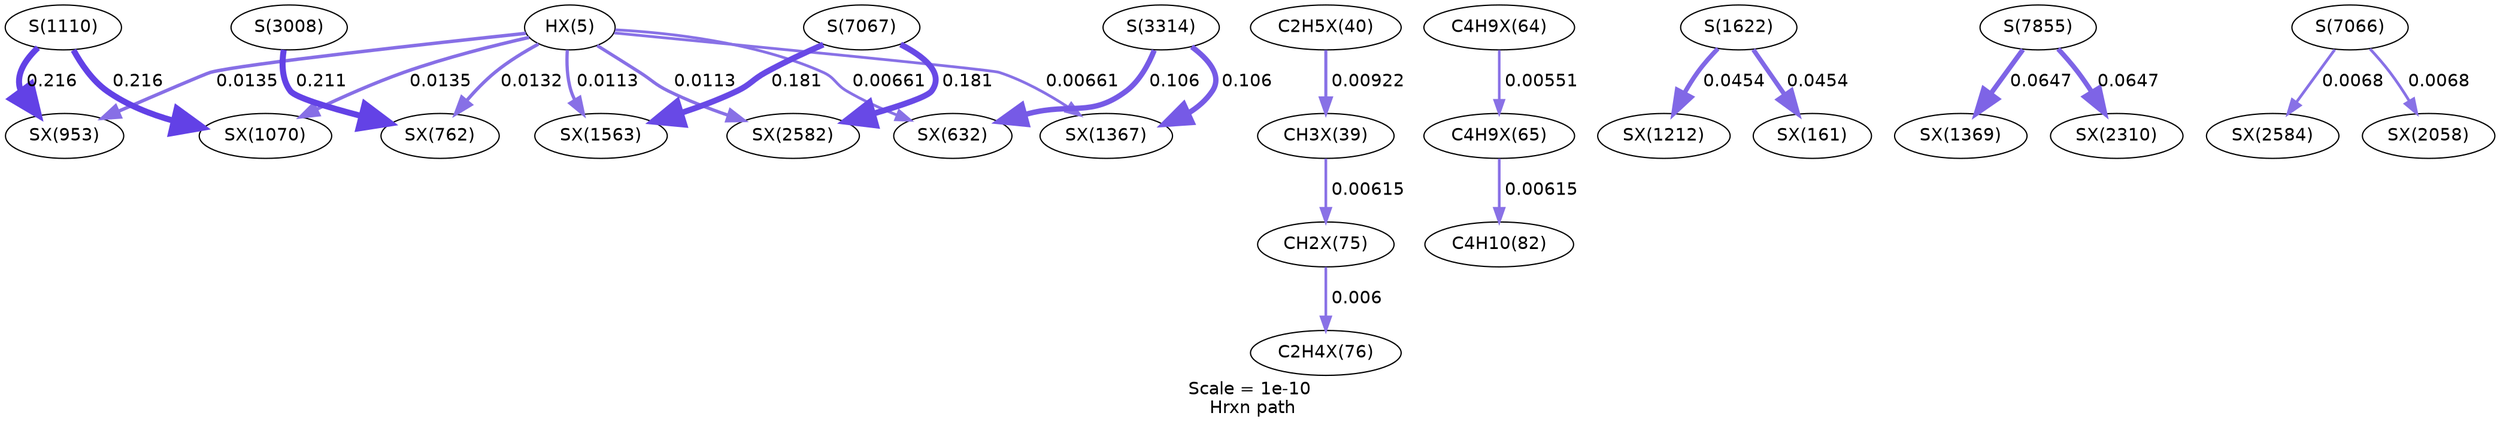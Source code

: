 digraph reaction_paths {
center=1;
s56 -> s144[fontname="Helvetica", style="setlinewidth(2.75)", arrowsize=1.38, color="0.7, 0.514, 0.9"
, label=" 0.0135"];
s56 -> s148[fontname="Helvetica", style="setlinewidth(2.75)", arrowsize=1.38, color="0.7, 0.514, 0.9"
, label=" 0.0135"];
s56 -> s140[fontname="Helvetica", style="setlinewidth(2.73)", arrowsize=1.37, color="0.7, 0.513, 0.9"
, label=" 0.0132"];
s56 -> s164[fontname="Helvetica", style="setlinewidth(2.21)", arrowsize=1.11, color="0.7, 0.507, 0.9"
, label=" 0.00661"];
s56 -> s137[fontname="Helvetica", style="setlinewidth(2.21)", arrowsize=1.11, color="0.7, 0.507, 0.9"
, label=" 0.00661"];
s56 -> s167[fontname="Helvetica", style="setlinewidth(2.62)", arrowsize=1.31, color="0.7, 0.511, 0.9"
, label=" 0.0113"];
s56 -> s183[fontname="Helvetica", style="setlinewidth(2.62)", arrowsize=1.31, color="0.7, 0.511, 0.9"
, label=" 0.0113"];
s59 -> s58[fontname="Helvetica", style="setlinewidth(2.46)", arrowsize=1.23, color="0.7, 0.509, 0.9"
, label=" 0.00922"];
s60 -> s61[fontname="Helvetica", style="setlinewidth(2.07)", arrowsize=1.04, color="0.7, 0.506, 0.9"
, label=" 0.00551"];
s61 -> s9[fontname="Helvetica", style="setlinewidth(2.16)", arrowsize=1.08, color="0.7, 0.506, 0.9"
, label=" 0.00615"];
s37 -> s144[fontname="Helvetica", style="setlinewidth(4.84)", arrowsize=2.42, color="0.7, 0.716, 0.9"
, label=" 0.216"];
s37 -> s148[fontname="Helvetica", style="setlinewidth(4.84)", arrowsize=2.42, color="0.7, 0.716, 0.9"
, label=" 0.216"];
s41 -> s155[fontname="Helvetica", style="setlinewidth(3.66)", arrowsize=1.83, color="0.7, 0.545, 0.9"
, label=" 0.0454"];
s41 -> s95[fontname="Helvetica", style="setlinewidth(3.66)", arrowsize=1.83, color="0.7, 0.545, 0.9"
, label=" 0.0454"];
s45 -> s140[fontname="Helvetica", style="setlinewidth(4.83)", arrowsize=2.41, color="0.7, 0.711, 0.9"
, label=" 0.211"];
s47 -> s164[fontname="Helvetica", style="setlinewidth(4.3)", arrowsize=2.15, color="0.7, 0.606, 0.9"
, label=" 0.106"];
s47 -> s137[fontname="Helvetica", style="setlinewidth(4.3)", arrowsize=2.15, color="0.7, 0.606, 0.9"
, label=" 0.106"];
s49 -> s167[fontname="Helvetica", style="setlinewidth(4.71)", arrowsize=2.36, color="0.7, 0.681, 0.9"
, label=" 0.181"];
s49 -> s183[fontname="Helvetica", style="setlinewidth(4.71)", arrowsize=2.36, color="0.7, 0.681, 0.9"
, label=" 0.181"];
s58 -> s63[fontname="Helvetica", style="setlinewidth(2.16)", arrowsize=1.08, color="0.7, 0.506, 0.9"
, label=" 0.00615"];
s63 -> s64[fontname="Helvetica", style="setlinewidth(2.14)", arrowsize=1.07, color="0.7, 0.506, 0.9"
, label=" 0.006"];
s51 -> s165[fontname="Helvetica", style="setlinewidth(3.93)", arrowsize=1.97, color="0.7, 0.565, 0.9"
, label=" 0.0647"];
s51 -> s178[fontname="Helvetica", style="setlinewidth(3.93)", arrowsize=1.97, color="0.7, 0.565, 0.9"
, label=" 0.0647"];
s48 -> s184[fontname="Helvetica", style="setlinewidth(2.23)", arrowsize=1.12, color="0.7, 0.507, 0.9"
, label=" 0.0068"];
s48 -> s173[fontname="Helvetica", style="setlinewidth(2.23)", arrowsize=1.12, color="0.7, 0.507, 0.9"
, label=" 0.0068"];
s9 [ fontname="Helvetica", label="C4H10(82)"];
s37 [ fontname="Helvetica", label="S(1110)"];
s41 [ fontname="Helvetica", label="S(1622)"];
s45 [ fontname="Helvetica", label="S(3008)"];
s47 [ fontname="Helvetica", label="S(3314)"];
s48 [ fontname="Helvetica", label="S(7066)"];
s49 [ fontname="Helvetica", label="S(7067)"];
s51 [ fontname="Helvetica", label="S(7855)"];
s56 [ fontname="Helvetica", label="HX(5)"];
s58 [ fontname="Helvetica", label="CH3X(39)"];
s59 [ fontname="Helvetica", label="C2H5X(40)"];
s60 [ fontname="Helvetica", label="C4H9X(64)"];
s61 [ fontname="Helvetica", label="C4H9X(65)"];
s63 [ fontname="Helvetica", label="CH2X(75)"];
s64 [ fontname="Helvetica", label="C2H4X(76)"];
s95 [ fontname="Helvetica", label="SX(161)"];
s137 [ fontname="Helvetica", label="SX(632)"];
s140 [ fontname="Helvetica", label="SX(762)"];
s144 [ fontname="Helvetica", label="SX(953)"];
s148 [ fontname="Helvetica", label="SX(1070)"];
s155 [ fontname="Helvetica", label="SX(1212)"];
s164 [ fontname="Helvetica", label="SX(1367)"];
s165 [ fontname="Helvetica", label="SX(1369)"];
s167 [ fontname="Helvetica", label="SX(1563)"];
s173 [ fontname="Helvetica", label="SX(2058)"];
s178 [ fontname="Helvetica", label="SX(2310)"];
s183 [ fontname="Helvetica", label="SX(2582)"];
s184 [ fontname="Helvetica", label="SX(2584)"];
 label = "Scale = 1e-10\l Hrxn path";
 fontname = "Helvetica";
}
